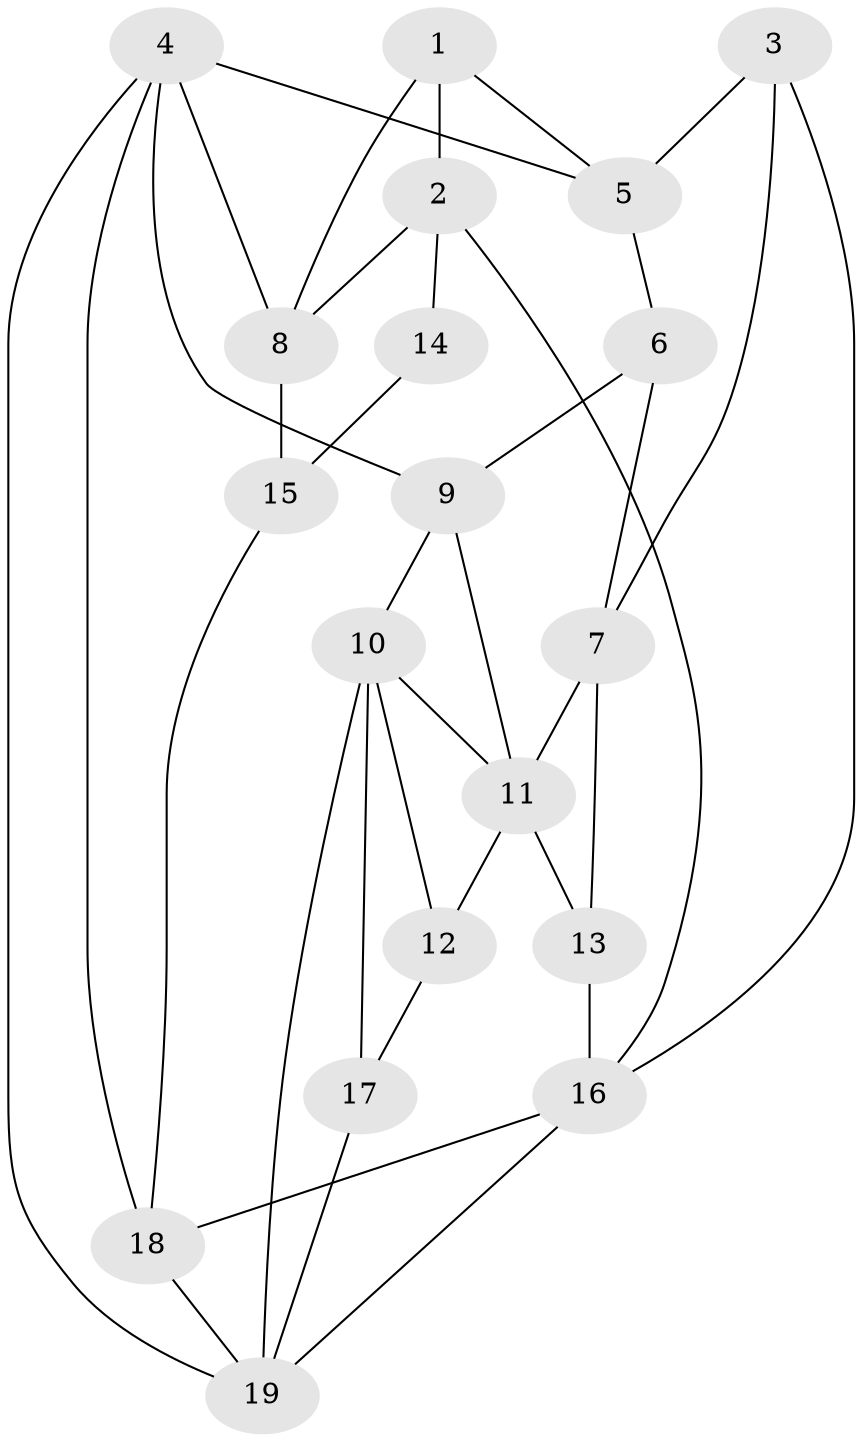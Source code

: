 // original degree distribution, {3: 0.03333333333333333, 4: 0.2833333333333333, 6: 0.25, 5: 0.43333333333333335}
// Generated by graph-tools (version 1.1) at 2025/38/03/04/25 23:38:22]
// undirected, 19 vertices, 36 edges
graph export_dot {
  node [color=gray90,style=filled];
  1;
  2;
  3;
  4;
  5;
  6;
  7;
  8;
  9;
  10;
  11;
  12;
  13;
  14;
  15;
  16;
  17;
  18;
  19;
  1 -- 2 [weight=1.0];
  1 -- 5 [weight=1.0];
  1 -- 8 [weight=1.0];
  2 -- 8 [weight=1.0];
  2 -- 14 [weight=2.0];
  2 -- 16 [weight=1.0];
  3 -- 5 [weight=1.0];
  3 -- 7 [weight=1.0];
  3 -- 16 [weight=1.0];
  4 -- 5 [weight=1.0];
  4 -- 8 [weight=1.0];
  4 -- 9 [weight=1.0];
  4 -- 18 [weight=1.0];
  4 -- 19 [weight=1.0];
  5 -- 6 [weight=1.0];
  6 -- 7 [weight=1.0];
  6 -- 9 [weight=1.0];
  7 -- 11 [weight=1.0];
  7 -- 13 [weight=1.0];
  8 -- 15 [weight=1.0];
  9 -- 10 [weight=1.0];
  9 -- 11 [weight=1.0];
  10 -- 11 [weight=1.0];
  10 -- 12 [weight=1.0];
  10 -- 17 [weight=1.0];
  10 -- 19 [weight=1.0];
  11 -- 12 [weight=1.0];
  11 -- 13 [weight=2.0];
  12 -- 17 [weight=2.0];
  13 -- 16 [weight=2.0];
  14 -- 15 [weight=2.0];
  15 -- 18 [weight=2.0];
  16 -- 18 [weight=1.0];
  16 -- 19 [weight=1.0];
  17 -- 19 [weight=2.0];
  18 -- 19 [weight=2.0];
}
